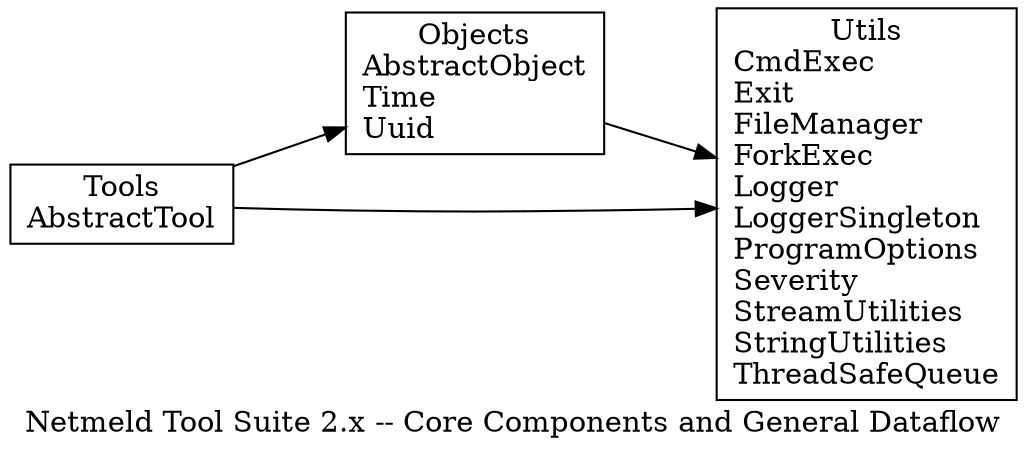 digraph netmeld {
  rankdir=LR;
  nodesep=0.75;
  ranksep=0.75;
  newrank=true;
  splines=spline;

  label="Netmeld Tool Suite 2.x -- Core Components and General Dataflow";

  // find core -iname "*.hpp" | sort -u
  // find core/common/utils -iname "*.hpp" -printf '%f\n' | sed -e 's/.hpp/\\l/g' | sort -u | paste -sd '' -

  node [shape=rectangle];
  objects [label="Objects\nAbstractObject\lTime\lUuid\l"];
  tools [label="Tools\nAbstractTool\l"];
  utils [label="Utils\nCmdExec\lExit\lFileManager\lForkExec\lLogger\lLoggerSingleton\lProgramOptions\lSeverity\lStreamUtilities\lStringUtilities\lThreadSafeQueue\l"];

  tools->{objects utils};
  objects->utils;
}
